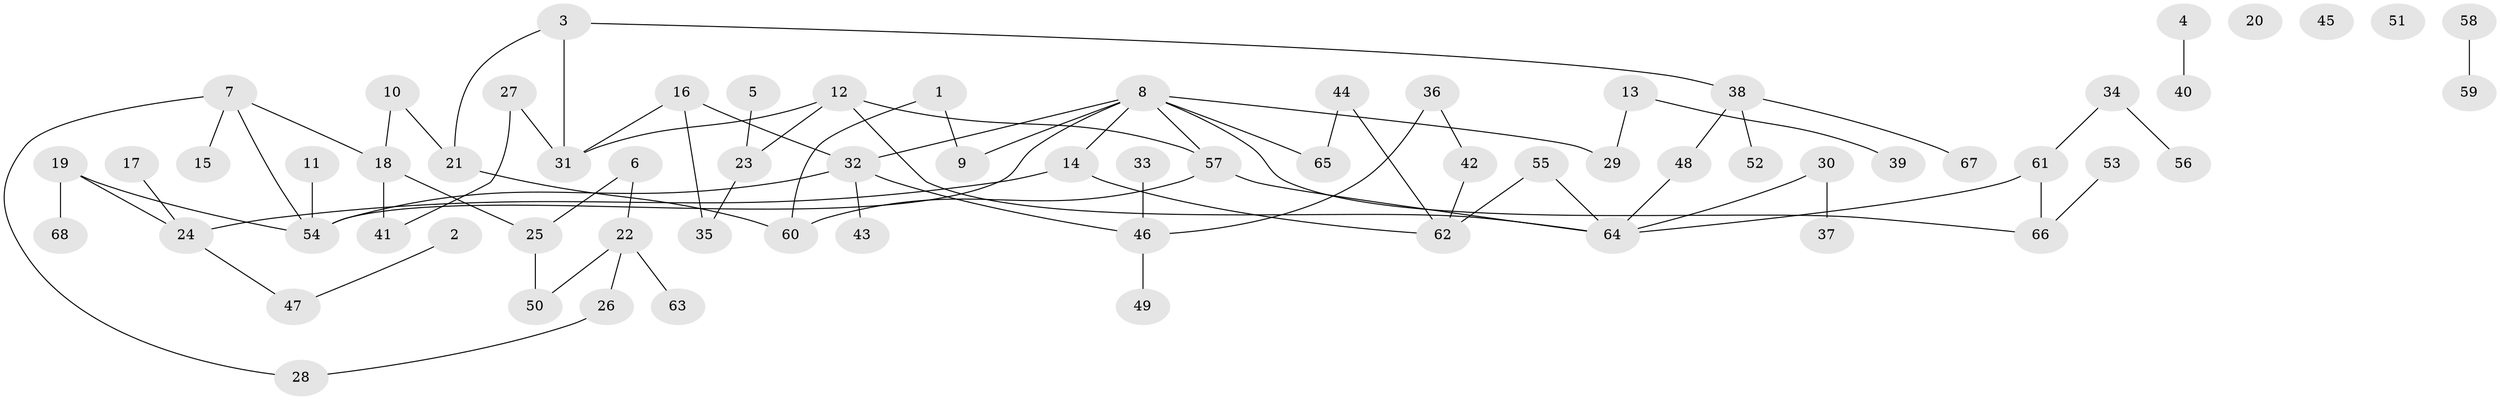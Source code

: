 // Generated by graph-tools (version 1.1) at 2025/13/03/09/25 04:13:14]
// undirected, 68 vertices, 78 edges
graph export_dot {
graph [start="1"]
  node [color=gray90,style=filled];
  1;
  2;
  3;
  4;
  5;
  6;
  7;
  8;
  9;
  10;
  11;
  12;
  13;
  14;
  15;
  16;
  17;
  18;
  19;
  20;
  21;
  22;
  23;
  24;
  25;
  26;
  27;
  28;
  29;
  30;
  31;
  32;
  33;
  34;
  35;
  36;
  37;
  38;
  39;
  40;
  41;
  42;
  43;
  44;
  45;
  46;
  47;
  48;
  49;
  50;
  51;
  52;
  53;
  54;
  55;
  56;
  57;
  58;
  59;
  60;
  61;
  62;
  63;
  64;
  65;
  66;
  67;
  68;
  1 -- 9;
  1 -- 60;
  2 -- 47;
  3 -- 21;
  3 -- 31;
  3 -- 38;
  4 -- 40;
  5 -- 23;
  6 -- 22;
  6 -- 25;
  7 -- 15;
  7 -- 18;
  7 -- 28;
  7 -- 54;
  8 -- 9;
  8 -- 14;
  8 -- 29;
  8 -- 32;
  8 -- 54;
  8 -- 57;
  8 -- 65;
  8 -- 66;
  10 -- 18;
  10 -- 21;
  11 -- 54;
  12 -- 23;
  12 -- 31;
  12 -- 57;
  12 -- 64;
  13 -- 29;
  13 -- 39;
  14 -- 24;
  14 -- 62;
  16 -- 31;
  16 -- 32;
  16 -- 35;
  17 -- 24;
  18 -- 25;
  18 -- 41;
  19 -- 24;
  19 -- 54;
  19 -- 68;
  21 -- 60;
  22 -- 26;
  22 -- 50;
  22 -- 63;
  23 -- 35;
  24 -- 47;
  25 -- 50;
  26 -- 28;
  27 -- 31;
  27 -- 41;
  30 -- 37;
  30 -- 64;
  32 -- 43;
  32 -- 46;
  32 -- 54;
  33 -- 46;
  34 -- 56;
  34 -- 61;
  36 -- 42;
  36 -- 46;
  38 -- 48;
  38 -- 52;
  38 -- 67;
  42 -- 62;
  44 -- 62;
  44 -- 65;
  46 -- 49;
  48 -- 64;
  53 -- 66;
  55 -- 62;
  55 -- 64;
  57 -- 60;
  57 -- 64;
  58 -- 59;
  61 -- 64;
  61 -- 66;
}
